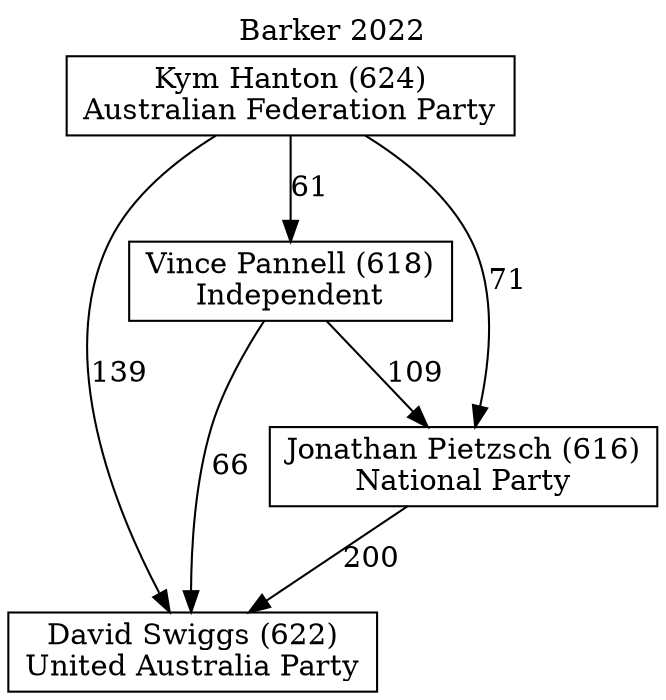 // House preference flow
digraph "David Swiggs (622)_Barker_2022" {
	graph [label="Barker 2022" labelloc=t mclimit=10]
	node [shape=box]
	"Vince Pannell (618)" [label="Vince Pannell (618)
Independent"]
	"David Swiggs (622)" [label="David Swiggs (622)
United Australia Party"]
	"Kym Hanton (624)" [label="Kym Hanton (624)
Australian Federation Party"]
	"Jonathan Pietzsch (616)" [label="Jonathan Pietzsch (616)
National Party"]
	"Kym Hanton (624)" -> "Jonathan Pietzsch (616)" [label=71]
	"Kym Hanton (624)" -> "Vince Pannell (618)" [label=61]
	"Jonathan Pietzsch (616)" -> "David Swiggs (622)" [label=200]
	"Kym Hanton (624)" -> "David Swiggs (622)" [label=139]
	"Vince Pannell (618)" -> "Jonathan Pietzsch (616)" [label=109]
	"Vince Pannell (618)" -> "David Swiggs (622)" [label=66]
}
